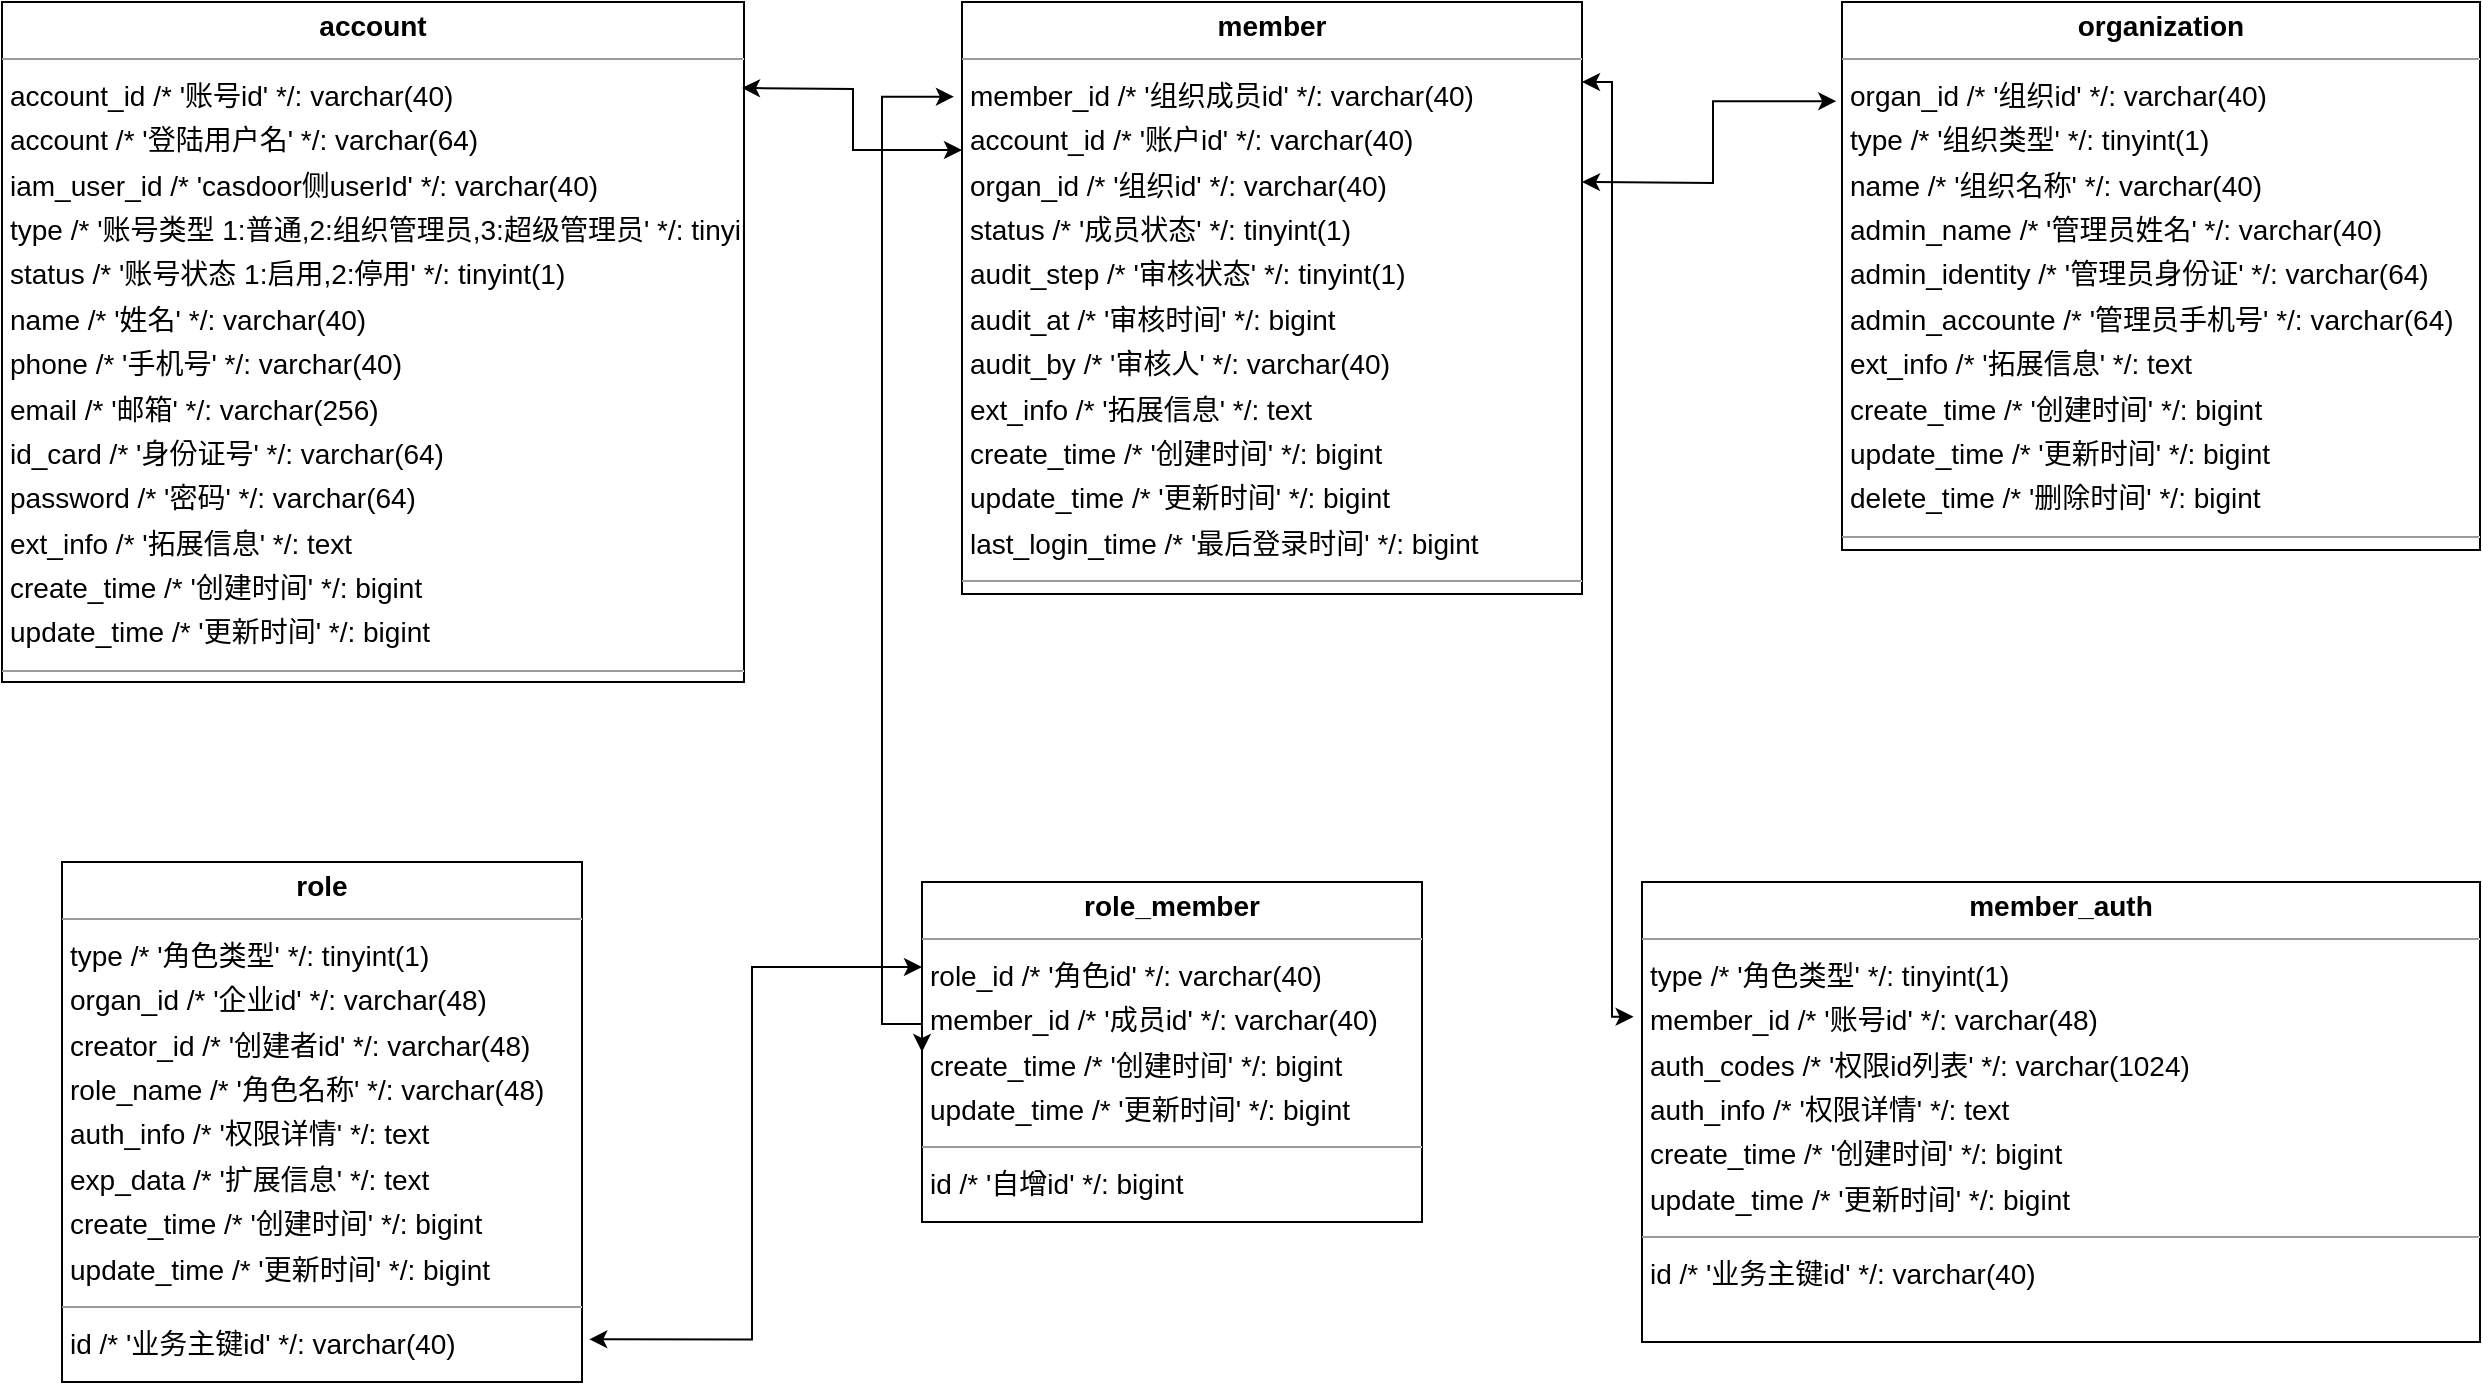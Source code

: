 <mxfile version="21.2.1" type="github">
  <diagram id="GvhSlwiOiUPLBmW3Ypth" name="Page-1">
    <mxGraphModel dx="2393" dy="1257" grid="1" gridSize="10" guides="1" tooltips="1" connect="1" arrows="1" fold="1" page="0" pageScale="1" pageWidth="827" pageHeight="1169" background="none" math="0" shadow="0">
      <root>
        <mxCell id="0" />
        <mxCell id="1" parent="0" />
        <mxCell id="node6" value="&lt;p style=&quot;margin:0px;margin-top:4px;text-align:center;&quot;&gt;&lt;b&gt;member_auth&lt;/b&gt;&lt;/p&gt;&lt;hr size=&quot;1&quot;&gt;&lt;p style=&quot;margin:0 0 0 4px;line-height:1.6;&quot;&gt; type  /* &#39;角色类型&#39; */: tinyint(1)&lt;br&gt;member_id  /* &#39;账号id&#39; */: varchar(48)&lt;br&gt; auth_codes  /* &#39;权限id列表&#39; */: varchar(1024)&lt;br&gt;auth_info  /* &#39;权限详情&#39; */: text&lt;br&gt;create_time  /* &#39;创建时间&#39; */: bigint&lt;br&gt; update_time  /* &#39;更新时间&#39; */: bigint&lt;/p&gt;&lt;hr size=&quot;1&quot;&gt;&lt;p style=&quot;margin:0 0 0 4px;line-height:1.6;&quot;&gt; id  /* &#39;业务主键id&#39; */: varchar(40)&lt;/p&gt;" style="verticalAlign=top;align=left;overflow=fill;fontSize=14;fontFamily=Helvetica;html=1;rounded=0;shadow=0;comic=0;labelBackgroundColor=none;strokeWidth=1;" parent="1" vertex="1">
          <mxGeometry x="410" y="260" width="419" height="230" as="geometry" />
        </mxCell>
        <mxCell id="node0" value="&lt;p style=&quot;margin:0px;margin-top:4px;text-align:center;&quot;&gt;&lt;b&gt;account&lt;/b&gt;&lt;/p&gt;&lt;hr size=&quot;1&quot;&gt;&lt;p style=&quot;margin:0 0 0 4px;line-height:1.6;&quot;&gt;account_id  /* &#39;账号id&#39; */: varchar(40)&lt;br&gt; account  /* &#39;登陆用户名&#39; */: varchar(64)&lt;br&gt; iam_user_id  /* &#39;casdoor侧userId&#39; */: varchar(40)&lt;br&gt; type  /* &#39;账号类型 1:普通,2:组织管理员,3:超级管理员&#39; */: tinyint(1)&lt;br&gt; status  /* &#39;账号状态 1:启用,2:停用&#39; */: tinyint(1)&lt;br&gt; name  /* &#39;姓名&#39; */: varchar(40)&lt;br&gt; phone  /* &#39;手机号&#39; */: varchar(40)&lt;br&gt; email  /* &#39;邮箱&#39; */: varchar(256)&lt;br&gt; id_card  /* &#39;身份证号&#39; */: varchar(64)&lt;br&gt; password  /* &#39;密码&#39; */: varchar(64)&lt;br&gt; ext_info  /* &#39;拓展信息&#39; */: text&lt;br&gt; create_time  /* &#39;创建时间&#39; */: bigint&lt;br&gt; update_time  /* &#39;更新时间&#39; */: bigint&lt;/p&gt;&lt;hr size=&quot;1&quot;&gt;&lt;p style=&quot;margin:0 0 0 4px;line-height:1.6;&quot;&gt; id  /* &#39;自增id&#39; */: bigint&lt;/p&gt;" style="verticalAlign=top;align=left;overflow=fill;fontSize=14;fontFamily=Helvetica;html=1;rounded=0;shadow=0;comic=0;labelBackgroundColor=none;strokeWidth=1;" parent="1" vertex="1">
          <mxGeometry x="-410" y="-180" width="371" height="340" as="geometry" />
        </mxCell>
        <mxCell id="node1" value="&lt;p style=&quot;margin:0px;margin-top:4px;text-align:center;&quot;&gt;&lt;b&gt;member&lt;/b&gt;&lt;/p&gt;&lt;hr size=&quot;1&quot;&gt;&lt;p style=&quot;margin:0 0 0 4px;line-height:1.6;&quot;&gt;member_id  /* &#39;组织成员id&#39; */: varchar(40)&lt;br&gt;account_id  /* &#39;账户id&#39; */: varchar(40)&lt;br&gt;organ_id  /* &#39;组织id&#39; */: varchar(40)&lt;br&gt; status  /* &#39;成员状态&#39; */: tinyint(1)&lt;br&gt; audit_step  /* &#39;审核状态&#39; */: tinyint(1)&lt;br&gt; audit_at  /* &#39;审核时间&#39; */: bigint&lt;br&gt; audit_by  /* &#39;审核人&#39; */: varchar(40)&lt;br&gt; ext_info  /* &#39;拓展信息&#39; */: text&lt;br&gt; create_time  /* &#39;创建时间&#39; */: bigint&lt;br&gt; update_time  /* &#39;更新时间&#39; */: bigint&lt;br&gt; last_login_time  /* &#39;最后登录时间&#39; */: bigint&lt;/p&gt;&lt;hr size=&quot;1&quot;&gt;&lt;p style=&quot;margin:0 0 0 4px;line-height:1.6;&quot;&gt; id  /* &#39;自增id&#39; */: bigint&lt;/p&gt;" style="verticalAlign=top;align=left;overflow=fill;fontSize=14;fontFamily=Helvetica;html=1;rounded=0;shadow=0;comic=0;labelBackgroundColor=none;strokeWidth=1;" parent="1" vertex="1">
          <mxGeometry x="70" y="-180" width="310" height="296" as="geometry" />
        </mxCell>
        <mxCell id="node5" value="&lt;p style=&quot;margin:0px;margin-top:4px;text-align:center;&quot;&gt;&lt;b&gt;organization&lt;/b&gt;&lt;/p&gt;&lt;hr size=&quot;1&quot;&gt;&lt;p style=&quot;margin:0 0 0 4px;line-height:1.6;&quot;&gt;organ_id  /* &#39;组织id&#39; */: varchar(40)&lt;br&gt; type  /* &#39;组织类型&#39; */: tinyint(1)&lt;br&gt; name  /* &#39;组织名称&#39; */: varchar(40)&lt;br&gt; admin_name  /* &#39;管理员姓名&#39; */: varchar(40)&lt;br&gt; admin_identity  /* &#39;管理员身份证&#39; */: varchar(64)&lt;br&gt; admin_accounte  /* &#39;管理员手机号&#39; */: varchar(64)&lt;br&gt; ext_info  /* &#39;拓展信息&#39; */: text&lt;br&gt; create_time  /* &#39;创建时间&#39; */: bigint&lt;br&gt; update_time  /* &#39;更新时间&#39; */: bigint&lt;br&gt; delete_time  /* &#39;删除时间&#39; */: bigint&lt;/p&gt;&lt;hr size=&quot;1&quot;&gt;&lt;p style=&quot;margin:0 0 0 4px;line-height:1.6;&quot;&gt; id  /* &#39;自增id&#39; */: bigint&lt;/p&gt;" style="verticalAlign=top;align=left;overflow=fill;fontSize=14;fontFamily=Helvetica;html=1;rounded=0;shadow=0;comic=0;labelBackgroundColor=none;strokeWidth=1;" parent="1" vertex="1">
          <mxGeometry x="510" y="-180" width="319" height="274" as="geometry" />
        </mxCell>
        <mxCell id="node4" value="&lt;p style=&quot;margin:0px;margin-top:4px;text-align:center;&quot;&gt;&lt;b&gt;role&lt;/b&gt;&lt;/p&gt;&lt;hr size=&quot;1&quot;/&gt;&lt;p style=&quot;margin:0 0 0 4px;line-height:1.6;&quot;&gt; type  /* &amp;#39;角色类型&amp;#39; */: tinyint(1)&lt;br/&gt; organ_id  /* &amp;#39;企业id&amp;#39; */: varchar(48)&lt;br/&gt; creator_id  /* &amp;#39;创建者id&amp;#39; */: varchar(48)&lt;br/&gt; role_name  /* &amp;#39;角色名称&amp;#39; */: varchar(48)&lt;br/&gt; auth_info  /* &amp;#39;权限详情&amp;#39; */: text&lt;br/&gt; exp_data  /* &amp;#39;扩展信息&amp;#39; */: text&lt;br/&gt; create_time  /* &amp;#39;创建时间&amp;#39; */: bigint&lt;br/&gt; update_time  /* &amp;#39;更新时间&amp;#39; */: bigint&lt;/p&gt;&lt;hr size=&quot;1&quot;/&gt;&lt;p style=&quot;margin:0 0 0 4px;line-height:1.6;&quot;&gt; id  /* &amp;#39;业务主键id&amp;#39; */: varchar(40)&lt;/p&gt;" style="verticalAlign=top;align=left;overflow=fill;fontSize=14;fontFamily=Helvetica;html=1;rounded=0;shadow=0;comic=0;labelBackgroundColor=none;strokeWidth=1;" parent="1" vertex="1">
          <mxGeometry x="-380" y="250" width="260" height="260" as="geometry" />
        </mxCell>
        <mxCell id="node2" value="&lt;p style=&quot;margin:0px;margin-top:4px;text-align:center;&quot;&gt;&lt;b&gt;role_member&lt;/b&gt;&lt;/p&gt;&lt;hr size=&quot;1&quot;/&gt;&lt;p style=&quot;margin:0 0 0 4px;line-height:1.6;&quot;&gt; role_id  /* &amp;#39;角色id&amp;#39; */: varchar(40)&lt;br/&gt; member_id  /* &amp;#39;成员id&amp;#39; */: varchar(40)&lt;br/&gt; create_time  /* &amp;#39;创建时间&amp;#39; */: bigint&lt;br/&gt; update_time  /* &amp;#39;更新时间&amp;#39; */: bigint&lt;/p&gt;&lt;hr size=&quot;1&quot;/&gt;&lt;p style=&quot;margin:0 0 0 4px;line-height:1.6;&quot;&gt; id  /* &amp;#39;自增id&amp;#39; */: bigint&lt;/p&gt;" style="verticalAlign=top;align=left;overflow=fill;fontSize=14;fontFamily=Helvetica;html=1;rounded=0;shadow=0;comic=0;labelBackgroundColor=none;strokeWidth=1;" parent="1" vertex="1">
          <mxGeometry x="50" y="260" width="250" height="170" as="geometry" />
        </mxCell>
        <mxCell id="K4EiIYmwcd2j0YAzrUjy-1" value="" style="endArrow=classic;startArrow=classic;html=1;rounded=0;strokeColor=default;shadow=0;fixDash=0;bendable=1;entryX=0;entryY=0.25;entryDx=0;entryDy=0;edgeStyle=orthogonalEdgeStyle;" edge="1" parent="1" target="node1">
          <mxGeometry width="50" height="50" relative="1" as="geometry">
            <mxPoint x="-40" y="-137" as="sourcePoint" />
            <mxPoint x="90" y="-200" as="targetPoint" />
          </mxGeometry>
        </mxCell>
        <mxCell id="K4EiIYmwcd2j0YAzrUjy-2" value="" style="endArrow=classic;startArrow=classic;html=1;rounded=0;strokeColor=default;shadow=0;fixDash=0;bendable=1;entryX=-0.009;entryY=0.181;entryDx=0;entryDy=0;entryPerimeter=0;exitX=1.007;exitY=0.126;exitDx=0;exitDy=0;exitPerimeter=0;edgeStyle=orthogonalEdgeStyle;" edge="1" parent="1" target="node5">
          <mxGeometry width="50" height="50" relative="1" as="geometry">
            <mxPoint x="380" y="-90" as="sourcePoint" />
            <mxPoint x="483" y="-88" as="targetPoint" />
          </mxGeometry>
        </mxCell>
        <mxCell id="K4EiIYmwcd2j0YAzrUjy-3" value="" style="endArrow=classic;startArrow=classic;html=1;rounded=0;strokeColor=default;shadow=0;fixDash=0;bendable=1;entryX=-0.013;entryY=0.16;entryDx=0;entryDy=0;entryPerimeter=0;edgeStyle=orthogonalEdgeStyle;exitX=0;exitY=0.5;exitDx=0;exitDy=0;" edge="1" parent="1" source="node2" target="node1">
          <mxGeometry width="50" height="50" relative="1" as="geometry">
            <mxPoint x="220" y="240" as="sourcePoint" />
            <mxPoint x="127" y="170" as="targetPoint" />
            <Array as="points">
              <mxPoint x="30" y="331" />
              <mxPoint x="30" y="-133" />
            </Array>
          </mxGeometry>
        </mxCell>
        <mxCell id="K4EiIYmwcd2j0YAzrUjy-6" value="" style="endArrow=classic;startArrow=classic;html=1;rounded=0;edgeStyle=orthogonalEdgeStyle;entryX=1;entryY=0.135;entryDx=0;entryDy=0;entryPerimeter=0;exitX=-0.01;exitY=0.293;exitDx=0;exitDy=0;exitPerimeter=0;" edge="1" parent="1" source="node6" target="node1">
          <mxGeometry width="50" height="50" relative="1" as="geometry">
            <mxPoint x="380" y="220" as="sourcePoint" />
            <mxPoint x="430" y="170" as="targetPoint" />
          </mxGeometry>
        </mxCell>
        <mxCell id="K4EiIYmwcd2j0YAzrUjy-7" value="" style="endArrow=classic;startArrow=classic;html=1;rounded=0;edgeStyle=orthogonalEdgeStyle;exitX=1.014;exitY=0.918;exitDx=0;exitDy=0;exitPerimeter=0;entryX=0;entryY=0.25;entryDx=0;entryDy=0;" edge="1" parent="1" source="node4" target="node2">
          <mxGeometry width="50" height="50" relative="1" as="geometry">
            <mxPoint x="-100" y="330" as="sourcePoint" />
            <mxPoint x="90" y="560" as="targetPoint" />
          </mxGeometry>
        </mxCell>
      </root>
    </mxGraphModel>
  </diagram>
</mxfile>
